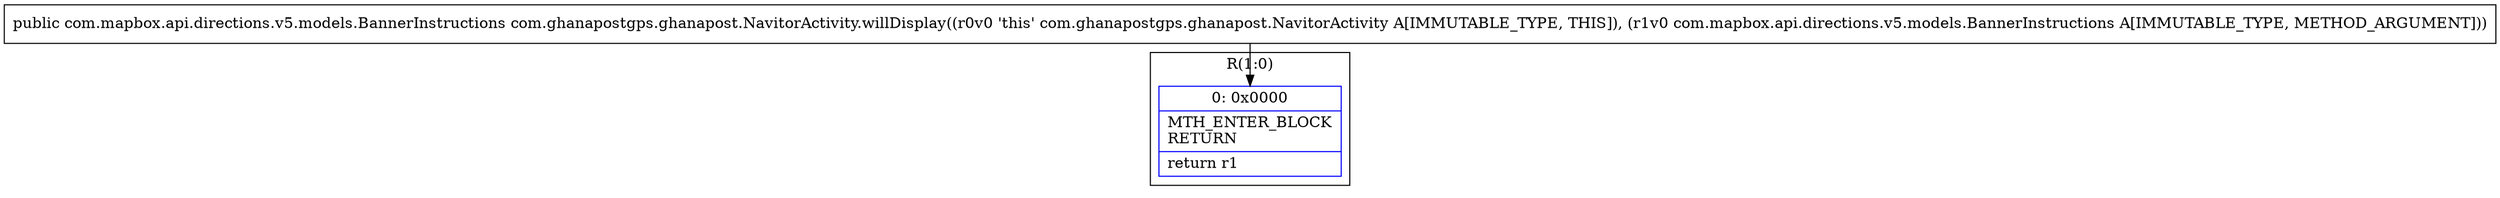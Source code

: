 digraph "CFG forcom.ghanapostgps.ghanapost.NavitorActivity.willDisplay(Lcom\/mapbox\/api\/directions\/v5\/models\/BannerInstructions;)Lcom\/mapbox\/api\/directions\/v5\/models\/BannerInstructions;" {
subgraph cluster_Region_892833819 {
label = "R(1:0)";
node [shape=record,color=blue];
Node_0 [shape=record,label="{0\:\ 0x0000|MTH_ENTER_BLOCK\lRETURN\l|return r1\l}"];
}
MethodNode[shape=record,label="{public com.mapbox.api.directions.v5.models.BannerInstructions com.ghanapostgps.ghanapost.NavitorActivity.willDisplay((r0v0 'this' com.ghanapostgps.ghanapost.NavitorActivity A[IMMUTABLE_TYPE, THIS]), (r1v0 com.mapbox.api.directions.v5.models.BannerInstructions A[IMMUTABLE_TYPE, METHOD_ARGUMENT])) }"];
MethodNode -> Node_0;
}

